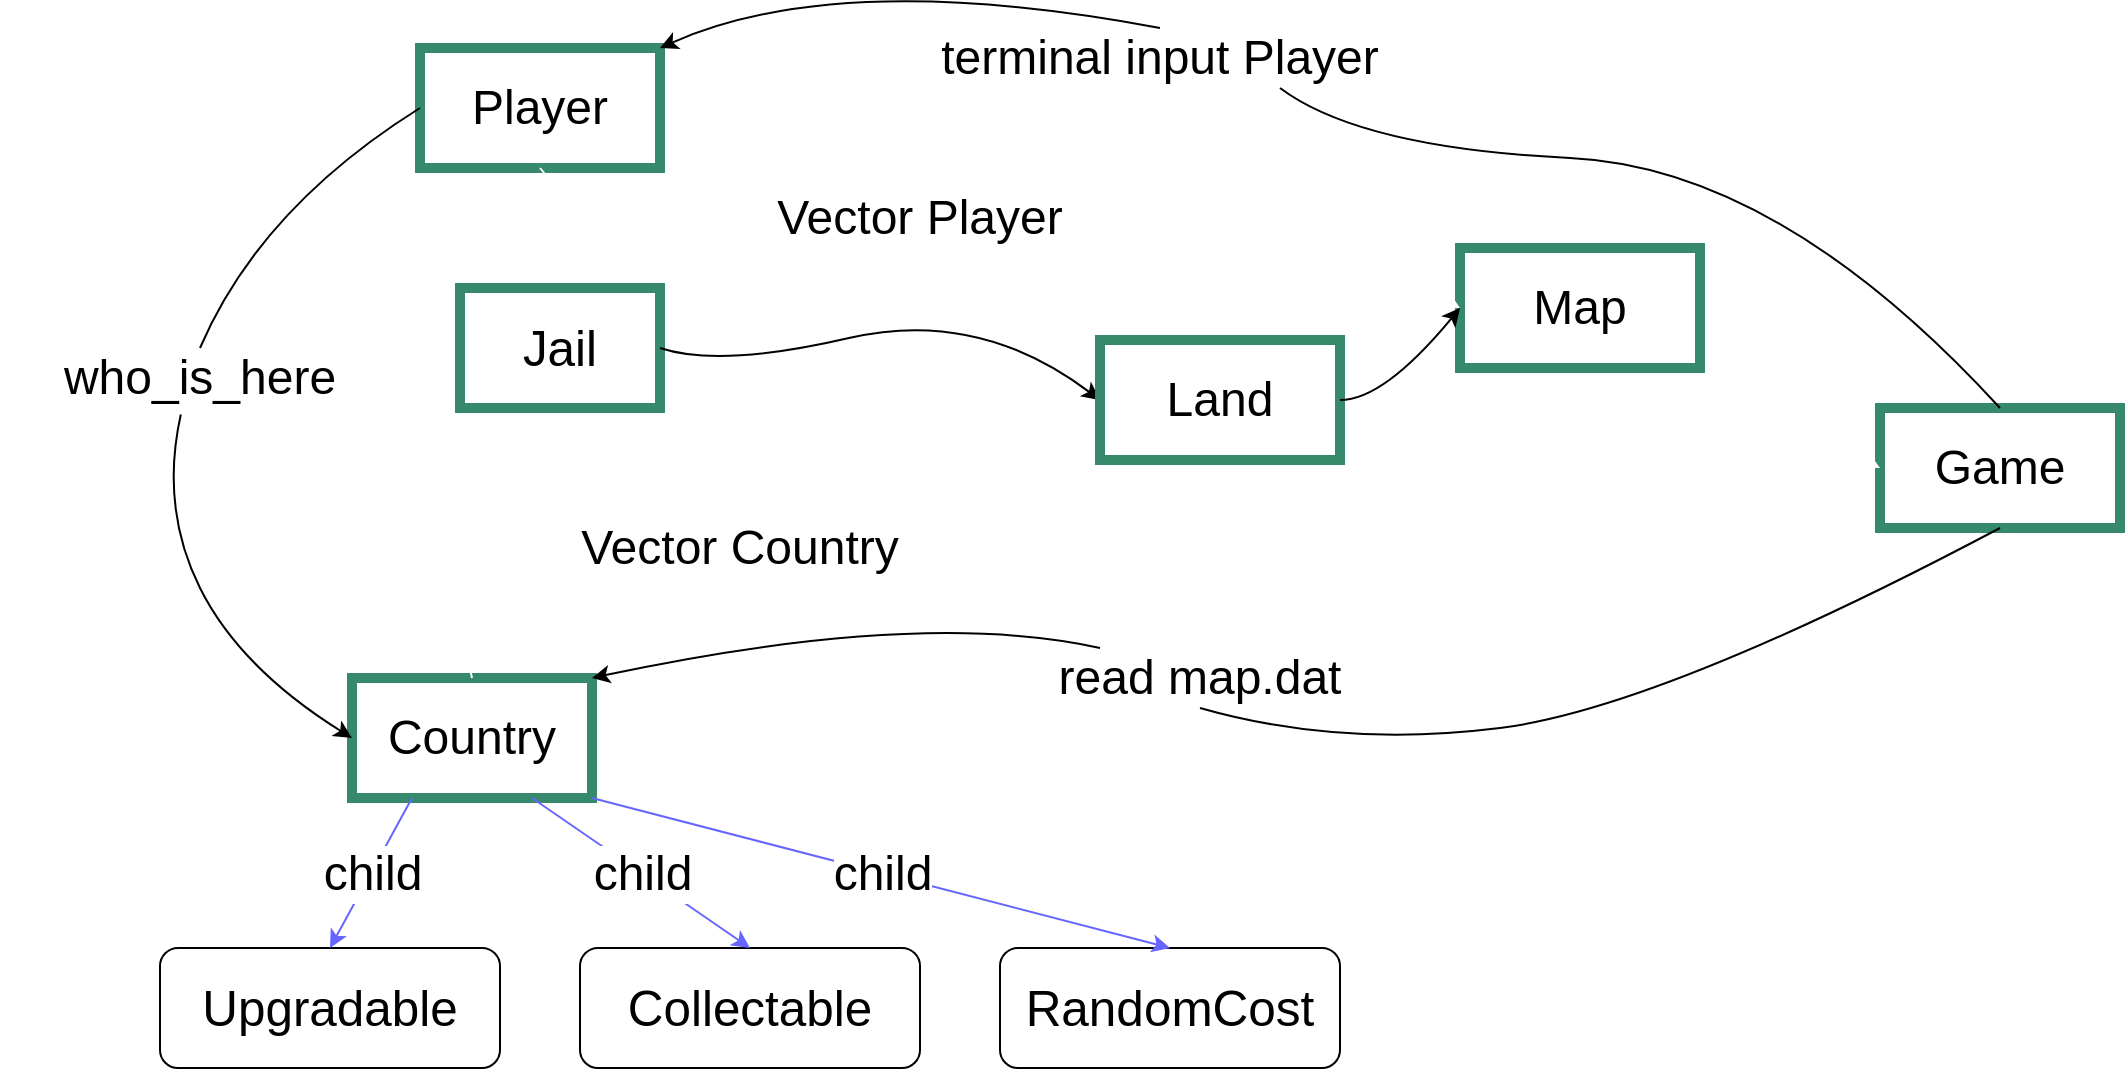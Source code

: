 <mxfile>
    <diagram id="FAyuMuRfts_mgKjyH_LW" name="Page-1">
        <mxGraphModel dx="1178" dy="784" grid="0" gridSize="10" guides="1" tooltips="1" connect="1" arrows="1" fold="1" page="0" pageScale="1" pageWidth="827" pageHeight="1169" math="0" shadow="0">
            <root>
                <mxCell id="0"/>
                <mxCell id="1" parent="0"/>
                <mxCell id="2" value="&lt;font style=&quot;font-size: 24px&quot;&gt;Country&lt;/font&gt;" style="rounded=0;whiteSpace=wrap;html=1;strokeColor=#368A6B;strokeWidth=5;" parent="1" vertex="1">
                    <mxGeometry x="326" y="195" width="120" height="60" as="geometry"/>
                </mxCell>
                <mxCell id="3" value="&lt;span class=&quot;markedContent&quot; id=&quot;page69R_mcid8&quot;&gt;&lt;span style=&quot;left: 169.929px ; top: 206.568px ; font-size: 24.716px ; font-family: sans-serif ; transform: scalex(1.001)&quot; dir=&quot;ltr&quot;&gt;Upgradable&lt;/span&gt;&lt;/span&gt;" style="rounded=1;whiteSpace=wrap;html=1;fontSize=24;" parent="1" vertex="1">
                    <mxGeometry x="230" y="330" width="170" height="60" as="geometry"/>
                </mxCell>
                <mxCell id="4" value="&lt;span class=&quot;markedContent&quot; id=&quot;page69R_mcid10&quot;&gt;&lt;span style=&quot;left: 169.929px ; top: 270.504px ; font-size: 24.716px ; font-family: sans-serif ; transform: scalex(1.0)&quot; dir=&quot;ltr&quot;&gt;Collectable&lt;/span&gt;&lt;/span&gt;" style="rounded=1;whiteSpace=wrap;html=1;fontSize=24;" parent="1" vertex="1">
                    <mxGeometry x="440" y="330" width="170" height="60" as="geometry"/>
                </mxCell>
                <mxCell id="5" value="&lt;span class=&quot;markedContent&quot; id=&quot;page69R_mcid12&quot;&gt;&lt;span style=&quot;left: 169.929px ; top: 334.417px ; font-size: 24.746px ; font-family: sans-serif ; transform: scalex(1.0)&quot; dir=&quot;ltr&quot;&gt;RandomCost&lt;/span&gt;&lt;/span&gt;" style="rounded=1;whiteSpace=wrap;html=1;fontSize=24;" parent="1" vertex="1">
                    <mxGeometry x="650" y="330" width="170" height="60" as="geometry"/>
                </mxCell>
                <mxCell id="6" value="&lt;span class=&quot;markedContent&quot; id=&quot;page69R_mcid14&quot;&gt;&lt;span style=&quot;left: 169.929px ; top: 398.4px ; font-size: 24.716px ; font-family: sans-serif ; transform: scalex(1.002)&quot; dir=&quot;ltr&quot;&gt;Jail&lt;/span&gt;&lt;/span&gt;" style="rounded=0;whiteSpace=wrap;html=1;fontSize=24;strokeWidth=5;strokeColor=#368A6B;" parent="1" vertex="1">
                    <mxGeometry x="380" width="100" height="60" as="geometry"/>
                </mxCell>
                <mxCell id="11" value="Game" style="rounded=0;whiteSpace=wrap;html=1;fontSize=24;fillColor=none;strokeColor=#368A6B;strokeWidth=5;" parent="1" vertex="1">
                    <mxGeometry x="1090" y="60" width="120" height="60" as="geometry"/>
                </mxCell>
                <mxCell id="13" value="" style="curved=1;endArrow=classic;html=1;fontSize=24;exitX=0.25;exitY=0;exitDx=0;exitDy=0;entryX=1;entryY=0;entryDx=0;entryDy=0;startArrow=none;" parent="1" source="16" target="2" edge="1">
                    <mxGeometry width="50" height="50" relative="1" as="geometry">
                        <mxPoint x="560" y="310" as="sourcePoint"/>
                        <mxPoint x="370" y="480" as="targetPoint"/>
                        <Array as="points">
                            <mxPoint x="610" y="160"/>
                        </Array>
                    </mxGeometry>
                </mxCell>
                <mxCell id="17" value="&lt;font style=&quot;font-size: 24px&quot;&gt;Player&lt;/font&gt;" style="rounded=0;whiteSpace=wrap;html=1;strokeColor=#368A6B;strokeWidth=5;" parent="1" vertex="1">
                    <mxGeometry x="360" y="-120" width="120" height="60" as="geometry"/>
                </mxCell>
                <mxCell id="45" style="edgeStyle=none;html=1;entryX=0;entryY=0.5;entryDx=0;entryDy=0;fontSize=24;strokeColor=#FFFFFF;fillColor=#007FFF;" parent="1" source="18" target="11" edge="1">
                    <mxGeometry relative="1" as="geometry"/>
                </mxCell>
                <mxCell id="18" value="&lt;font style=&quot;font-size: 24px&quot;&gt;Map&lt;/font&gt;" style="rounded=0;whiteSpace=wrap;html=1;strokeColor=#368A6B;strokeWidth=5;" parent="1" vertex="1">
                    <mxGeometry x="880" y="-20" width="120" height="60" as="geometry"/>
                </mxCell>
                <mxCell id="19" value="" style="curved=1;endArrow=classic;html=1;fontSize=24;entryX=0;entryY=0.5;entryDx=0;entryDy=0;startArrow=none;exitX=0.452;exitY=1.107;exitDx=0;exitDy=0;exitPerimeter=0;" parent="1" source="20" target="2" edge="1">
                    <mxGeometry width="50" height="50" relative="1" as="geometry">
                        <mxPoint x="350" y="100" as="sourcePoint"/>
                        <mxPoint x="180" y="90" as="targetPoint"/>
                        <Array as="points">
                            <mxPoint x="230" y="110"/>
                            <mxPoint x="270" y="190"/>
                        </Array>
                    </mxGeometry>
                </mxCell>
                <mxCell id="24" value="" style="endArrow=classic;html=1;fontSize=24;exitX=0.25;exitY=1;exitDx=0;exitDy=0;entryX=0.5;entryY=0;entryDx=0;entryDy=0;strokeColor=#6666FF;" parent="1" source="2" target="3" edge="1">
                    <mxGeometry relative="1" as="geometry">
                        <mxPoint x="230" y="520" as="sourcePoint"/>
                        <mxPoint x="460" y="520" as="targetPoint"/>
                        <Array as="points"/>
                    </mxGeometry>
                </mxCell>
                <mxCell id="25" value="child" style="edgeLabel;resizable=0;html=1;align=center;verticalAlign=middle;fontSize=24;" parent="24" connectable="0" vertex="1">
                    <mxGeometry relative="1" as="geometry"/>
                </mxCell>
                <mxCell id="26" value="" style="endArrow=classic;html=1;fontSize=24;exitX=0.75;exitY=1;exitDx=0;exitDy=0;entryX=0.5;entryY=0;entryDx=0;entryDy=0;strokeColor=#6666FF;" parent="1" source="2" target="4" edge="1">
                    <mxGeometry relative="1" as="geometry">
                        <mxPoint x="414" y="460" as="sourcePoint"/>
                        <mxPoint x="644" y="460" as="targetPoint"/>
                        <Array as="points"/>
                    </mxGeometry>
                </mxCell>
                <mxCell id="27" value="child" style="edgeLabel;resizable=0;html=1;align=center;verticalAlign=middle;fontSize=24;" parent="26" connectable="0" vertex="1">
                    <mxGeometry relative="1" as="geometry"/>
                </mxCell>
                <mxCell id="28" value="" style="endArrow=classic;html=1;fontSize=24;exitX=1;exitY=1;exitDx=0;exitDy=0;entryX=0.5;entryY=0;entryDx=0;entryDy=0;strokeColor=#6666FF;" parent="1" source="2" target="5" edge="1">
                    <mxGeometry relative="1" as="geometry">
                        <mxPoint x="620" y="310" as="sourcePoint"/>
                        <mxPoint x="850" y="310" as="targetPoint"/>
                        <Array as="points"/>
                    </mxGeometry>
                </mxCell>
                <mxCell id="29" value="child" style="edgeLabel;resizable=0;html=1;align=center;verticalAlign=middle;fontSize=24;" parent="28" connectable="0" vertex="1">
                    <mxGeometry relative="1" as="geometry"/>
                </mxCell>
                <mxCell id="16" value="&lt;span style=&quot;text-align: left&quot;&gt;read map.dat&lt;/span&gt;" style="text;html=1;strokeColor=none;fillColor=none;align=center;verticalAlign=middle;whiteSpace=wrap;rounded=0;fontSize=24;" parent="1" vertex="1">
                    <mxGeometry x="650" y="180" width="200" height="30" as="geometry"/>
                </mxCell>
                <mxCell id="31" value="" style="curved=1;endArrow=none;html=1;fontSize=24;exitX=0.5;exitY=1;exitDx=0;exitDy=0;entryX=0.5;entryY=1;entryDx=0;entryDy=0;" parent="1" source="11" target="16" edge="1">
                    <mxGeometry width="50" height="50" relative="1" as="geometry">
                        <mxPoint x="960" y="150" as="sourcePoint"/>
                        <mxPoint x="420" y="200" as="targetPoint"/>
                        <Array as="points">
                            <mxPoint x="980" y="210"/>
                            <mxPoint x="820" y="230"/>
                        </Array>
                    </mxGeometry>
                </mxCell>
                <mxCell id="20" value="&lt;span style=&quot;text-align: left&quot;&gt;who_is_here&lt;/span&gt;" style="text;html=1;strokeColor=none;fillColor=none;align=center;verticalAlign=middle;whiteSpace=wrap;rounded=0;fontSize=24;" parent="1" vertex="1">
                    <mxGeometry x="150" y="30" width="200" height="30" as="geometry"/>
                </mxCell>
                <mxCell id="32" value="" style="curved=1;endArrow=none;html=1;fontSize=24;exitX=0;exitY=0.5;exitDx=0;exitDy=0;entryX=0.5;entryY=0;entryDx=0;entryDy=0;" parent="1" source="17" target="20" edge="1">
                    <mxGeometry width="50" height="50" relative="1" as="geometry">
                        <mxPoint x="360" y="-90" as="sourcePoint"/>
                        <mxPoint x="360" y="230" as="targetPoint"/>
                        <Array as="points">
                            <mxPoint x="280" y="-40"/>
                        </Array>
                    </mxGeometry>
                </mxCell>
                <mxCell id="33" value="" style="curved=1;endArrow=classic;html=1;fontSize=24;exitX=0.5;exitY=0;exitDx=0;exitDy=0;entryX=1;entryY=0;entryDx=0;entryDy=0;startArrow=none;" parent="1" source="35" target="17" edge="1">
                    <mxGeometry width="50" height="50" relative="1" as="geometry">
                        <mxPoint x="580" y="130" as="sourcePoint"/>
                        <mxPoint x="630" y="80" as="targetPoint"/>
                        <Array as="points">
                            <mxPoint x="570" y="-160"/>
                        </Array>
                    </mxGeometry>
                </mxCell>
                <mxCell id="35" value="&lt;span style=&quot;text-align: left&quot;&gt;terminal input Player&lt;/span&gt;" style="text;html=1;strokeColor=none;fillColor=none;align=center;verticalAlign=middle;whiteSpace=wrap;rounded=0;fontSize=24;" parent="1" vertex="1">
                    <mxGeometry x="610" y="-130" width="240" height="30" as="geometry"/>
                </mxCell>
                <mxCell id="36" value="" style="curved=1;endArrow=none;html=1;fontSize=24;exitX=0.5;exitY=0;exitDx=0;exitDy=0;entryX=0.75;entryY=1;entryDx=0;entryDy=0;" parent="1" source="11" target="35" edge="1">
                    <mxGeometry width="50" height="50" relative="1" as="geometry">
                        <mxPoint x="960" y="90" as="sourcePoint"/>
                        <mxPoint x="480" y="-120" as="targetPoint"/>
                        <Array as="points">
                            <mxPoint x="1040" y="-60"/>
                            <mxPoint x="830" y="-70"/>
                        </Array>
                    </mxGeometry>
                </mxCell>
                <mxCell id="38" value="" style="curved=1;endArrow=classic;html=1;fontSize=24;strokeColor=#FFFFFF;fillColor=#007FFF;exitX=1;exitY=0.5;exitDx=0;exitDy=0;entryX=0;entryY=0.5;entryDx=0;entryDy=0;startArrow=none;" parent="1" source="39" target="18" edge="1">
                    <mxGeometry width="50" height="50" relative="1" as="geometry">
                        <mxPoint x="580" y="110" as="sourcePoint"/>
                        <mxPoint x="630" y="60" as="targetPoint"/>
                        <Array as="points">
                            <mxPoint x="790" y="-40"/>
                        </Array>
                    </mxGeometry>
                </mxCell>
                <mxCell id="39" value="Vector Player" style="text;html=1;strokeColor=none;fillColor=none;align=center;verticalAlign=middle;whiteSpace=wrap;rounded=0;fontSize=24;" parent="1" vertex="1">
                    <mxGeometry x="530" y="-50" width="160" height="30" as="geometry"/>
                </mxCell>
                <mxCell id="40" value="" style="curved=1;endArrow=none;html=1;fontSize=24;strokeColor=#FFFFFF;fillColor=#007FFF;exitX=0.5;exitY=1;exitDx=0;exitDy=0;entryX=0;entryY=0.5;entryDx=0;entryDy=0;" parent="1" source="17" target="39" edge="1">
                    <mxGeometry width="50" height="50" relative="1" as="geometry">
                        <mxPoint x="420" y="-60" as="sourcePoint"/>
                        <mxPoint x="630" as="targetPoint"/>
                        <Array as="points">
                            <mxPoint x="460" y="-10"/>
                        </Array>
                    </mxGeometry>
                </mxCell>
                <mxCell id="42" value="" style="curved=1;endArrow=classic;html=1;fontSize=24;strokeColor=#FFFFFF;fillColor=#007FFF;exitX=1;exitY=0.5;exitDx=0;exitDy=0;startArrow=none;entryX=0;entryY=0.5;entryDx=0;entryDy=0;" parent="1" source="43" target="48" edge="1">
                    <mxGeometry width="50" height="50" relative="1" as="geometry">
                        <mxPoint x="570" y="200" as="sourcePoint"/>
                        <mxPoint x="717" y="71" as="targetPoint"/>
                        <Array as="points">
                            <mxPoint x="656" y="116"/>
                        </Array>
                    </mxGeometry>
                </mxCell>
                <mxCell id="43" value="Vector Country" style="text;html=1;strokeColor=none;fillColor=none;align=center;verticalAlign=middle;whiteSpace=wrap;rounded=0;fontSize=24;" parent="1" vertex="1">
                    <mxGeometry x="430" y="115" width="180" height="30" as="geometry"/>
                </mxCell>
                <mxCell id="44" value="" style="curved=1;endArrow=none;html=1;fontSize=24;strokeColor=#FFFFFF;fillColor=#007FFF;exitX=0.5;exitY=0;exitDx=0;exitDy=0;entryX=0;entryY=0.5;entryDx=0;entryDy=0;" parent="1" source="2" target="43" edge="1">
                    <mxGeometry width="50" height="50" relative="1" as="geometry">
                        <mxPoint x="410" y="30" as="sourcePoint"/>
                        <mxPoint x="620" y="90" as="targetPoint"/>
                        <Array as="points">
                            <mxPoint x="370" y="130"/>
                        </Array>
                    </mxGeometry>
                </mxCell>
                <mxCell id="46" value="" style="curved=1;endArrow=classic;html=1;exitX=1;exitY=0.5;exitDx=0;exitDy=0;entryX=0;entryY=0.5;entryDx=0;entryDy=0;" edge="1" parent="1" source="6" target="48">
                    <mxGeometry width="50" height="50" relative="1" as="geometry">
                        <mxPoint x="500" y="180" as="sourcePoint"/>
                        <mxPoint x="710" y="45" as="targetPoint"/>
                        <Array as="points">
                            <mxPoint x="510" y="40"/>
                            <mxPoint x="639" y="10"/>
                        </Array>
                    </mxGeometry>
                </mxCell>
                <mxCell id="48" value="&lt;font style=&quot;font-size: 24px&quot;&gt;Land&lt;/font&gt;" style="rounded=0;whiteSpace=wrap;html=1;strokeColor=#368A6B;strokeWidth=5;" vertex="1" parent="1">
                    <mxGeometry x="700" y="26" width="120" height="60" as="geometry"/>
                </mxCell>
                <mxCell id="51" value="" style="curved=1;endArrow=classic;html=1;entryX=0;entryY=0.5;entryDx=0;entryDy=0;exitX=1;exitY=0.5;exitDx=0;exitDy=0;" edge="1" parent="1" source="48" target="18">
                    <mxGeometry width="50" height="50" relative="1" as="geometry">
                        <mxPoint x="726" y="75" as="sourcePoint"/>
                        <mxPoint x="776" y="25" as="targetPoint"/>
                        <Array as="points">
                            <mxPoint x="842" y="56"/>
                        </Array>
                    </mxGeometry>
                </mxCell>
            </root>
        </mxGraphModel>
    </diagram>
</mxfile>